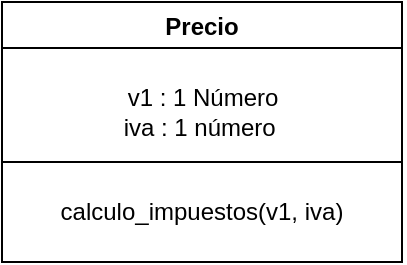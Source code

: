 <mxfile>
    <diagram id="k_itprKIFRXdlbVrMLuq" name="Ejercicio 8.1">
        <mxGraphModel dx="974" dy="396" grid="1" gridSize="10" guides="1" tooltips="1" connect="1" arrows="1" fold="1" page="1" pageScale="1" pageWidth="827" pageHeight="1169" math="0" shadow="0">
            <root>
                <mxCell id="0"/>
                <mxCell id="1" parent="0"/>
                <mxCell id="LTVGwppjfDZTwVmJrc1Z-1" value="Precio" style="swimlane;" vertex="1" parent="1">
                    <mxGeometry x="400" y="110" width="200" height="130" as="geometry"/>
                </mxCell>
                <mxCell id="LTVGwppjfDZTwVmJrc1Z-2" value="v1 : 1 Número&lt;br&gt;iva : 1 número&amp;nbsp;" style="text;html=1;align=center;verticalAlign=middle;resizable=0;points=[];autosize=1;strokeColor=none;fillColor=none;" vertex="1" parent="LTVGwppjfDZTwVmJrc1Z-1">
                    <mxGeometry x="55" y="40" width="90" height="30" as="geometry"/>
                </mxCell>
                <mxCell id="LTVGwppjfDZTwVmJrc1Z-4" value="calculo_impuestos(v1, iva)" style="text;html=1;strokeColor=none;fillColor=none;align=center;verticalAlign=middle;whiteSpace=wrap;rounded=0;" vertex="1" parent="LTVGwppjfDZTwVmJrc1Z-1">
                    <mxGeometry x="15" y="90" width="170" height="30" as="geometry"/>
                </mxCell>
                <mxCell id="LTVGwppjfDZTwVmJrc1Z-3" value="" style="endArrow=none;html=1;" edge="1" parent="1">
                    <mxGeometry width="50" height="50" relative="1" as="geometry">
                        <mxPoint x="400" y="190" as="sourcePoint"/>
                        <mxPoint x="600" y="190" as="targetPoint"/>
                    </mxGeometry>
                </mxCell>
            </root>
        </mxGraphModel>
    </diagram>
    <diagram id="N9aPTBUTtkf05XltNT3e" name="Ejercicio 8.2">
        <mxGraphModel dx="974" dy="396" grid="1" gridSize="10" guides="1" tooltips="1" connect="1" arrows="1" fold="1" page="1" pageScale="1" pageWidth="827" pageHeight="1169" math="0" shadow="0">
            <root>
                <mxCell id="2J0TBcjZ4lh1MVYLu6hn-0"/>
                <mxCell id="2J0TBcjZ4lh1MVYLu6hn-1" parent="2J0TBcjZ4lh1MVYLu6hn-0"/>
                <mxCell id="TseEhueT0tC11RuDnX3p-0" value="Importe" style="swimlane;" vertex="1" parent="2J0TBcjZ4lh1MVYLu6hn-1">
                    <mxGeometry x="310" y="110" width="200" height="130" as="geometry"/>
                </mxCell>
                <mxCell id="ZqDR18xFyAqjHi1NJ1W5-0" value="ci : 1 Número&lt;br&gt;interes : 1 Número&amp;nbsp;&lt;br&gt;meses : 1 Tiempo&lt;br&gt;" style="text;html=1;align=center;verticalAlign=middle;resizable=0;points=[];autosize=1;strokeColor=none;fillColor=none;" vertex="1" parent="TseEhueT0tC11RuDnX3p-0">
                    <mxGeometry x="40" y="30" width="120" height="50" as="geometry"/>
                </mxCell>
                <mxCell id="ZqDR18xFyAqjHi1NJ1W5-1" value="importe ( ci, interes, meses)" style="text;html=1;align=center;verticalAlign=middle;resizable=0;points=[];autosize=1;strokeColor=none;fillColor=none;" vertex="1" parent="TseEhueT0tC11RuDnX3p-0">
                    <mxGeometry x="20" y="100" width="160" height="20" as="geometry"/>
                </mxCell>
                <mxCell id="ZqDR18xFyAqjHi1NJ1W5-2" value="" style="endArrow=none;html=1;" edge="1" parent="2J0TBcjZ4lh1MVYLu6hn-1">
                    <mxGeometry width="50" height="50" relative="1" as="geometry">
                        <mxPoint x="310" y="200" as="sourcePoint"/>
                        <mxPoint x="510" y="200" as="targetPoint"/>
                    </mxGeometry>
                </mxCell>
            </root>
        </mxGraphModel>
    </diagram>
    <diagram id="Ik-KlpUY6vBZuesQSxiz" name="Ejercicio 9">
        <mxGraphModel dx="974" dy="396" grid="1" gridSize="10" guides="1" tooltips="1" connect="1" arrows="1" fold="1" page="1" pageScale="1" pageWidth="827" pageHeight="1169" math="0" shadow="0">
            <root>
                <mxCell id="5M48Yidqvc9s9iPHgx8H-0"/>
                <mxCell id="5M48Yidqvc9s9iPHgx8H-1" parent="5M48Yidqvc9s9iPHgx8H-0"/>
                <mxCell id="umAz6EEGA-frejHTiz14-0" value="Media " style="swimlane;" vertex="1" parent="5M48Yidqvc9s9iPHgx8H-1">
                    <mxGeometry x="40" y="110" width="200" height="130" as="geometry"/>
                </mxCell>
                <mxCell id="umAz6EEGA-frejHTiz14-1" value="v1 : 1 Número&lt;br&gt;v2 : 1 Número&lt;br&gt;v3 : 1 Número" style="text;html=1;align=center;verticalAlign=middle;resizable=0;points=[];autosize=1;strokeColor=none;fillColor=none;" vertex="1" parent="umAz6EEGA-frejHTiz14-0">
                    <mxGeometry x="55" y="30" width="90" height="50" as="geometry"/>
                </mxCell>
                <mxCell id="umAz6EEGA-frejHTiz14-3" value="media_arit (v1, v2, v3)" style="text;html=1;align=center;verticalAlign=middle;resizable=0;points=[];autosize=1;strokeColor=none;fillColor=none;" vertex="1" parent="umAz6EEGA-frejHTiz14-0">
                    <mxGeometry x="35" y="100" width="130" height="20" as="geometry"/>
                </mxCell>
                <mxCell id="umAz6EEGA-frejHTiz14-2" value="" style="endArrow=none;html=1;" edge="1" parent="umAz6EEGA-frejHTiz14-0">
                    <mxGeometry width="50" height="50" relative="1" as="geometry">
                        <mxPoint y="90" as="sourcePoint"/>
                        <mxPoint x="200" y="90" as="targetPoint"/>
                    </mxGeometry>
                </mxCell>
                <mxCell id="umAz6EEGA-frejHTiz14-4" value="Media Ponderada" style="swimlane;" vertex="1" parent="5M48Yidqvc9s9iPHgx8H-1">
                    <mxGeometry x="314" y="110" width="205" height="170" as="geometry"/>
                </mxCell>
                <mxCell id="umAz6EEGA-frejHTiz14-5" value="v1 : 1 Número&lt;br&gt;v2 : 1 Número&lt;br&gt;v3 : 1 Número&lt;br&gt;p1 : 1 Número&lt;br&gt;p2 : 1 Número&lt;br&gt;p3 : 1 Número" style="text;html=1;align=center;verticalAlign=middle;resizable=0;points=[];autosize=1;strokeColor=none;fillColor=none;" vertex="1" parent="umAz6EEGA-frejHTiz14-4">
                    <mxGeometry x="55" y="30" width="90" height="90" as="geometry"/>
                </mxCell>
                <mxCell id="umAz6EEGA-frejHTiz14-6" value="" style="endArrow=none;html=1;" edge="1" parent="umAz6EEGA-frejHTiz14-4">
                    <mxGeometry width="50" height="50" relative="1" as="geometry">
                        <mxPoint y="130" as="sourcePoint"/>
                        <mxPoint x="206" y="130" as="targetPoint"/>
                    </mxGeometry>
                </mxCell>
                <mxCell id="umAz6EEGA-frejHTiz14-7" value="media_ pond (v1, v2, v3, p1, p2, p3)" style="text;html=1;align=center;verticalAlign=middle;resizable=0;points=[];autosize=1;strokeColor=none;fillColor=none;" vertex="1" parent="umAz6EEGA-frejHTiz14-4">
                    <mxGeometry x="-5" y="140" width="210" height="20" as="geometry"/>
                </mxCell>
            </root>
        </mxGraphModel>
    </diagram>
    <diagram id="KJCqXUhqrlrVqiDDrCCm" name="Ejercicio 10">
        <mxGraphModel dx="974" dy="396" grid="1" gridSize="10" guides="1" tooltips="1" connect="1" arrows="1" fold="1" page="1" pageScale="1" pageWidth="827" pageHeight="1169" math="0" shadow="0">
            <root>
                <mxCell id="HQM4iReHeefCHGZRMOsk-0"/>
                <mxCell id="HQM4iReHeefCHGZRMOsk-1" parent="HQM4iReHeefCHGZRMOsk-0"/>
                <mxCell id="h89ls_BQRN40A41b-eFV-0" value="Triangulo" style="swimlane;" vertex="1" parent="HQM4iReHeefCHGZRMOsk-1">
                    <mxGeometry x="310" y="110" width="200" height="110" as="geometry"/>
                </mxCell>
                <mxCell id="h89ls_BQRN40A41b-eFV-1" value="l : 1 Número&lt;br&gt;h : 1 Número" style="text;html=1;align=center;verticalAlign=middle;resizable=0;points=[];autosize=1;strokeColor=none;fillColor=none;" vertex="1" parent="h89ls_BQRN40A41b-eFV-0">
                    <mxGeometry x="60" y="35" width="80" height="30" as="geometry"/>
                </mxCell>
                <mxCell id="h89ls_BQRN40A41b-eFV-3" value="area (l, h)" style="text;html=1;align=center;verticalAlign=middle;resizable=0;points=[];autosize=1;strokeColor=none;fillColor=none;" vertex="1" parent="h89ls_BQRN40A41b-eFV-0">
                    <mxGeometry x="65" y="80" width="70" height="20" as="geometry"/>
                </mxCell>
                <mxCell id="h89ls_BQRN40A41b-eFV-2" value="" style="endArrow=none;html=1;" edge="1" parent="HQM4iReHeefCHGZRMOsk-1">
                    <mxGeometry width="50" height="50" relative="1" as="geometry">
                        <mxPoint x="310" y="180" as="sourcePoint"/>
                        <mxPoint x="510" y="180" as="targetPoint"/>
                    </mxGeometry>
                </mxCell>
            </root>
        </mxGraphModel>
    </diagram>
    <diagram id="qNP6Ir6sRtEt8WGEUdUI" name="Ejercicio 11">
        <mxGraphModel dx="974" dy="396" grid="1" gridSize="10" guides="1" tooltips="1" connect="1" arrows="1" fold="1" page="1" pageScale="1" pageWidth="827" pageHeight="1169" math="0" shadow="0">
            <root>
                <mxCell id="yZRXFHQyPrgUoPLbZwkM-0"/>
                <mxCell id="yZRXFHQyPrgUoPLbZwkM-1" parent="yZRXFHQyPrgUoPLbZwkM-0"/>
                <mxCell id="XQABwrNrlk9EzwbbKIHh-0" value="Trabajo" style="swimlane;" vertex="1" parent="yZRXFHQyPrgUoPLbZwkM-1">
                    <mxGeometry x="360" y="90" width="200" height="110" as="geometry"/>
                </mxCell>
                <mxCell id="XQABwrNrlk9EzwbbKIHh-1" value="sal_mensual : 1 Número&lt;br&gt;horas_extra : 1 Número" style="text;html=1;align=center;verticalAlign=middle;resizable=0;points=[];autosize=1;strokeColor=none;fillColor=none;" vertex="1" parent="XQABwrNrlk9EzwbbKIHh-0">
                    <mxGeometry x="25" y="30" width="150" height="30" as="geometry"/>
                </mxCell>
                <mxCell id="XQABwrNrlk9EzwbbKIHh-3" value="pago (sal_mensual, horas_extra)" style="text;html=1;align=center;verticalAlign=middle;resizable=0;points=[];autosize=1;strokeColor=none;fillColor=none;" vertex="1" parent="XQABwrNrlk9EzwbbKIHh-0">
                    <mxGeometry x="5" y="80" width="190" height="20" as="geometry"/>
                </mxCell>
                <mxCell id="XQABwrNrlk9EzwbbKIHh-2" value="" style="endArrow=none;html=1;" edge="1" parent="yZRXFHQyPrgUoPLbZwkM-1">
                    <mxGeometry width="50" height="50" relative="1" as="geometry">
                        <mxPoint x="360" y="160" as="sourcePoint"/>
                        <mxPoint x="560" y="160" as="targetPoint"/>
                    </mxGeometry>
                </mxCell>
            </root>
        </mxGraphModel>
    </diagram>
    <diagram id="jV_Dq_Z-4UO7vstZ9j3Z" name="Ejercicio 12">
        <mxGraphModel dx="1082" dy="440" grid="1" gridSize="10" guides="1" tooltips="1" connect="1" arrows="1" fold="1" page="1" pageScale="1" pageWidth="827" pageHeight="1169" math="0" shadow="0">
            <root>
                <mxCell id="sq7E16I8bf0-uuPTXiQC-0"/>
                <mxCell id="sq7E16I8bf0-uuPTXiQC-1" parent="sq7E16I8bf0-uuPTXiQC-0"/>
                <mxCell id="NhQexB2G3txWJw9-6zE3-0" value="Cuenta" style="swimlane;" vertex="1" parent="sq7E16I8bf0-uuPTXiQC-1">
                    <mxGeometry x="190" y="150" width="180" height="140" as="geometry"/>
                </mxCell>
                <mxCell id="NhQexB2G3txWJw9-6zE3-1" value="saldo : 1 Número&lt;br&gt;descubierto : 1 Número" style="text;html=1;align=center;verticalAlign=middle;resizable=0;points=[];autosize=1;strokeColor=none;fillColor=none;" vertex="1" parent="NhQexB2G3txWJw9-6zE3-0">
                    <mxGeometry x="20" y="30" width="140" height="30" as="geometry"/>
                </mxCell>
                <mxCell id="NhQexB2G3txWJw9-6zE3-3" value="consultar (saldo)&lt;br&gt;positivo(saldo)&lt;br&gt;negativo(saldo)" style="text;html=1;align=center;verticalAlign=middle;resizable=0;points=[];autosize=1;strokeColor=none;fillColor=none;" vertex="1" parent="NhQexB2G3txWJw9-6zE3-0">
                    <mxGeometry x="40" y="80" width="100" height="50" as="geometry"/>
                </mxCell>
                <mxCell id="NhQexB2G3txWJw9-6zE3-2" value="" style="endArrow=none;html=1;" edge="1" parent="NhQexB2G3txWJw9-6zE3-0">
                    <mxGeometry width="50" height="50" relative="1" as="geometry">
                        <mxPoint y="70" as="sourcePoint"/>
                        <mxPoint x="180" y="70" as="targetPoint"/>
                    </mxGeometry>
                </mxCell>
                <mxCell id="NhQexB2G3txWJw9-6zE3-21" style="edgeStyle=none;html=1;exitX=0.5;exitY=0;exitDx=0;exitDy=0;entryX=0.5;entryY=1;entryDx=0;entryDy=0;" edge="1" parent="sq7E16I8bf0-uuPTXiQC-1" source="NhQexB2G3txWJw9-6zE3-4" target="NhQexB2G3txWJw9-6zE3-0">
                    <mxGeometry relative="1" as="geometry">
                        <Array as="points">
                            <mxPoint x="95" y="320"/>
                            <mxPoint x="280" y="320"/>
                        </Array>
                    </mxGeometry>
                </mxCell>
                <mxCell id="NhQexB2G3txWJw9-6zE3-4" value="Abrir" style="swimlane;startSize=23;" vertex="1" parent="sq7E16I8bf0-uuPTXiQC-1">
                    <mxGeometry x="10" y="340" width="170" height="100" as="geometry"/>
                </mxCell>
                <mxCell id="NhQexB2G3txWJw9-6zE3-5" value="saldo_inicial : 1 Número" style="text;html=1;align=center;verticalAlign=middle;resizable=0;points=[];autosize=1;strokeColor=none;fillColor=none;" vertex="1" parent="NhQexB2G3txWJw9-6zE3-4">
                    <mxGeometry x="15" y="30" width="140" height="20" as="geometry"/>
                </mxCell>
                <mxCell id="NhQexB2G3txWJw9-6zE3-6" value="" style="endArrow=none;html=1;" edge="1" parent="NhQexB2G3txWJw9-6zE3-4">
                    <mxGeometry width="50" height="50" relative="1" as="geometry">
                        <mxPoint y="60" as="sourcePoint"/>
                        <mxPoint x="170" y="60" as="targetPoint"/>
                    </mxGeometry>
                </mxCell>
                <mxCell id="NhQexB2G3txWJw9-6zE3-7" value="abrir (saldo_inicial)" style="text;html=1;align=center;verticalAlign=middle;resizable=0;points=[];autosize=1;strokeColor=none;fillColor=none;" vertex="1" parent="NhQexB2G3txWJw9-6zE3-4">
                    <mxGeometry x="25" y="70" width="120" height="20" as="geometry"/>
                </mxCell>
                <mxCell id="NhQexB2G3txWJw9-6zE3-8" value="Abonar" style="swimlane;" vertex="1" parent="sq7E16I8bf0-uuPTXiQC-1">
                    <mxGeometry x="195" y="340" width="170" height="100" as="geometry"/>
                </mxCell>
                <mxCell id="NhQexB2G3txWJw9-6zE3-9" value="credito : 1 Número" style="text;html=1;align=center;verticalAlign=middle;resizable=0;points=[];autosize=1;strokeColor=none;fillColor=none;" vertex="1" parent="NhQexB2G3txWJw9-6zE3-8">
                    <mxGeometry x="30" y="30" width="110" height="20" as="geometry"/>
                </mxCell>
                <mxCell id="NhQexB2G3txWJw9-6zE3-13" value="abonar (credito)" style="text;html=1;align=center;verticalAlign=middle;resizable=0;points=[];autosize=1;strokeColor=none;fillColor=none;" vertex="1" parent="NhQexB2G3txWJw9-6zE3-8">
                    <mxGeometry x="35" y="70" width="100" height="20" as="geometry"/>
                </mxCell>
                <mxCell id="NhQexB2G3txWJw9-6zE3-12" value="" style="endArrow=none;html=1;" edge="1" parent="NhQexB2G3txWJw9-6zE3-8">
                    <mxGeometry width="50" height="50" relative="1" as="geometry">
                        <mxPoint y="60" as="sourcePoint"/>
                        <mxPoint x="170" y="60" as="targetPoint"/>
                    </mxGeometry>
                </mxCell>
                <mxCell id="NhQexB2G3txWJw9-6zE3-14" value="Cargar" style="swimlane;" vertex="1" parent="sq7E16I8bf0-uuPTXiQC-1">
                    <mxGeometry x="380" y="340" width="170" height="100" as="geometry"/>
                </mxCell>
                <mxCell id="NhQexB2G3txWJw9-6zE3-16" value="debito : 1 Número" style="text;html=1;align=center;verticalAlign=middle;resizable=0;points=[];autosize=1;strokeColor=none;fillColor=none;" vertex="1" parent="NhQexB2G3txWJw9-6zE3-14">
                    <mxGeometry x="30" y="30" width="110" height="20" as="geometry"/>
                </mxCell>
                <mxCell id="NhQexB2G3txWJw9-6zE3-17" value="cargar(debito)" style="text;html=1;align=center;verticalAlign=middle;resizable=0;points=[];autosize=1;strokeColor=none;fillColor=none;" vertex="1" parent="NhQexB2G3txWJw9-6zE3-14">
                    <mxGeometry x="40" y="70" width="90" height="20" as="geometry"/>
                </mxCell>
                <mxCell id="NhQexB2G3txWJw9-6zE3-20" value="" style="endArrow=none;html=1;" edge="1" parent="NhQexB2G3txWJw9-6zE3-14">
                    <mxGeometry width="50" height="50" relative="1" as="geometry">
                        <mxPoint y="60" as="sourcePoint"/>
                        <mxPoint x="170" y="60" as="targetPoint"/>
                    </mxGeometry>
                </mxCell>
                <mxCell id="NhQexB2G3txWJw9-6zE3-22" value="" style="endArrow=classic;html=1;exitX=0.5;exitY=0;exitDx=0;exitDy=0;entryX=0.5;entryY=1;entryDx=0;entryDy=0;" edge="1" parent="sq7E16I8bf0-uuPTXiQC-1" source="NhQexB2G3txWJw9-6zE3-8" target="NhQexB2G3txWJw9-6zE3-0">
                    <mxGeometry width="50" height="50" relative="1" as="geometry">
                        <mxPoint x="310" y="280" as="sourcePoint"/>
                        <mxPoint x="360" y="230" as="targetPoint"/>
                    </mxGeometry>
                </mxCell>
                <mxCell id="NhQexB2G3txWJw9-6zE3-23" value="" style="endArrow=classic;html=1;exitX=0.5;exitY=0;exitDx=0;exitDy=0;entryX=0.5;entryY=1;entryDx=0;entryDy=0;" edge="1" parent="sq7E16I8bf0-uuPTXiQC-1" source="NhQexB2G3txWJw9-6zE3-14" target="NhQexB2G3txWJw9-6zE3-0">
                    <mxGeometry width="50" height="50" relative="1" as="geometry">
                        <mxPoint x="310" y="280" as="sourcePoint"/>
                        <mxPoint x="360" y="230" as="targetPoint"/>
                        <Array as="points">
                            <mxPoint x="465" y="320"/>
                            <mxPoint x="280" y="320"/>
                        </Array>
                    </mxGeometry>
                </mxCell>
            </root>
        </mxGraphModel>
    </diagram>
</mxfile>